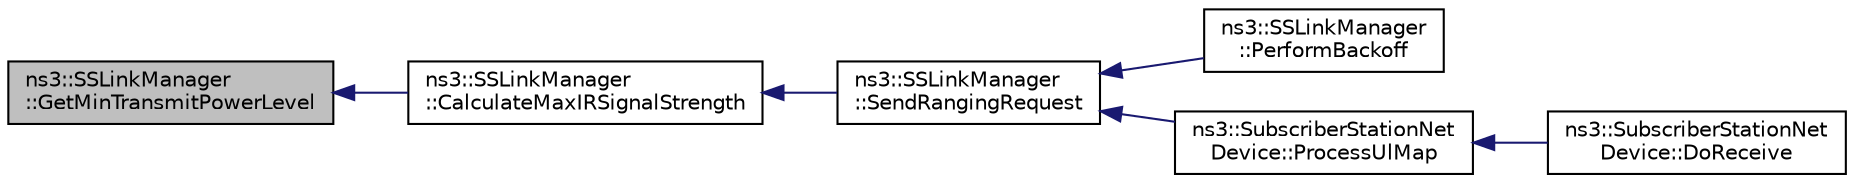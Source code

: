 digraph "ns3::SSLinkManager::GetMinTransmitPowerLevel"
{
  edge [fontname="Helvetica",fontsize="10",labelfontname="Helvetica",labelfontsize="10"];
  node [fontname="Helvetica",fontsize="10",shape=record];
  rankdir="LR";
  Node1 [label="ns3::SSLinkManager\l::GetMinTransmitPowerLevel",height=0.2,width=0.4,color="black", fillcolor="grey75", style="filled", fontcolor="black"];
  Node1 -> Node2 [dir="back",color="midnightblue",fontsize="10",style="solid"];
  Node2 [label="ns3::SSLinkManager\l::CalculateMaxIRSignalStrength",height=0.2,width=0.4,color="black", fillcolor="white", style="filled",URL="$d4/d41/classns3_1_1SSLinkManager.html#a20ff29424fb97fb9ee82fbac0b0fdd8f"];
  Node2 -> Node3 [dir="back",color="midnightblue",fontsize="10",style="solid"];
  Node3 [label="ns3::SSLinkManager\l::SendRangingRequest",height=0.2,width=0.4,color="black", fillcolor="white", style="filled",URL="$d4/d41/classns3_1_1SSLinkManager.html#a588462b7fadd024760b556fc5e951d2c"];
  Node3 -> Node4 [dir="back",color="midnightblue",fontsize="10",style="solid"];
  Node4 [label="ns3::SSLinkManager\l::PerformBackoff",height=0.2,width=0.4,color="black", fillcolor="white", style="filled",URL="$d4/d41/classns3_1_1SSLinkManager.html#a3ed2a11a1e485c1d836cc6e6fe8a10b2",tooltip="Perfrom backoff. "];
  Node3 -> Node5 [dir="back",color="midnightblue",fontsize="10",style="solid"];
  Node5 [label="ns3::SubscriberStationNet\lDevice::ProcessUlMap",height=0.2,width=0.4,color="black", fillcolor="white", style="filled",URL="$d4/de5/classns3_1_1SubscriberStationNetDevice.html#adde622bba63e7642c23839812c95e391"];
  Node5 -> Node6 [dir="back",color="midnightblue",fontsize="10",style="solid"];
  Node6 [label="ns3::SubscriberStationNet\lDevice::DoReceive",height=0.2,width=0.4,color="black", fillcolor="white", style="filled",URL="$d4/de5/classns3_1_1SubscriberStationNetDevice.html#a2cdd421837891adea005eb7cde668a1f"];
}
